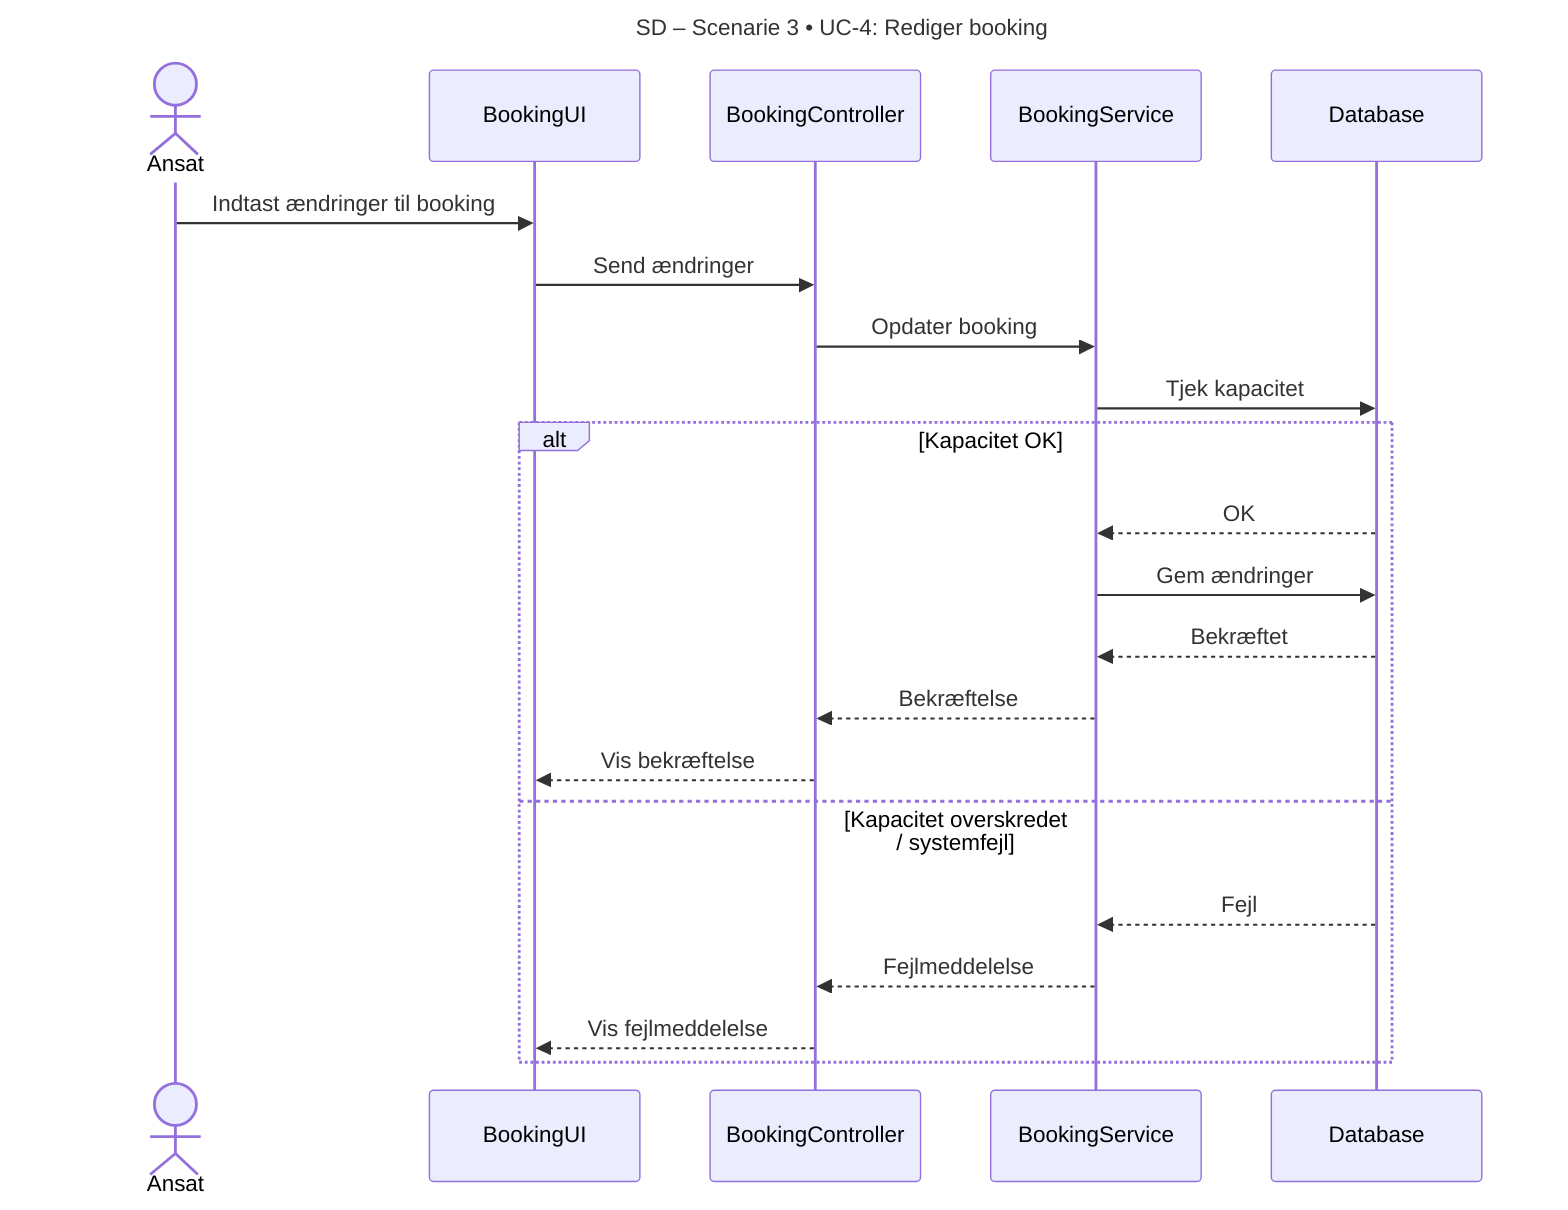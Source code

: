 ﻿sequenceDiagram
title SD – Scenarie 3 • UC-4: Rediger booking


    actor Ansat
    participant BookingUI
    participant BookingController
    participant BookingService
    participant Database

    Ansat->>BookingUI: Indtast ændringer til booking
    BookingUI->>BookingController: Send ændringer
    BookingController->>BookingService: Opdater booking
    BookingService->>Database: Tjek kapacitet
    alt Kapacitet OK
        Database-->>BookingService: OK
        BookingService->>Database: Gem ændringer
        Database-->>BookingService: Bekræftet
        BookingService-->>BookingController: Bekræftelse
        BookingController-->>BookingUI: Vis bekræftelse
    else Kapacitet overskredet / systemfejl
        Database-->>BookingService: Fejl
        BookingService-->>BookingController: Fejlmeddelelse
        BookingController-->>BookingUI: Vis fejlmeddelelse
    end